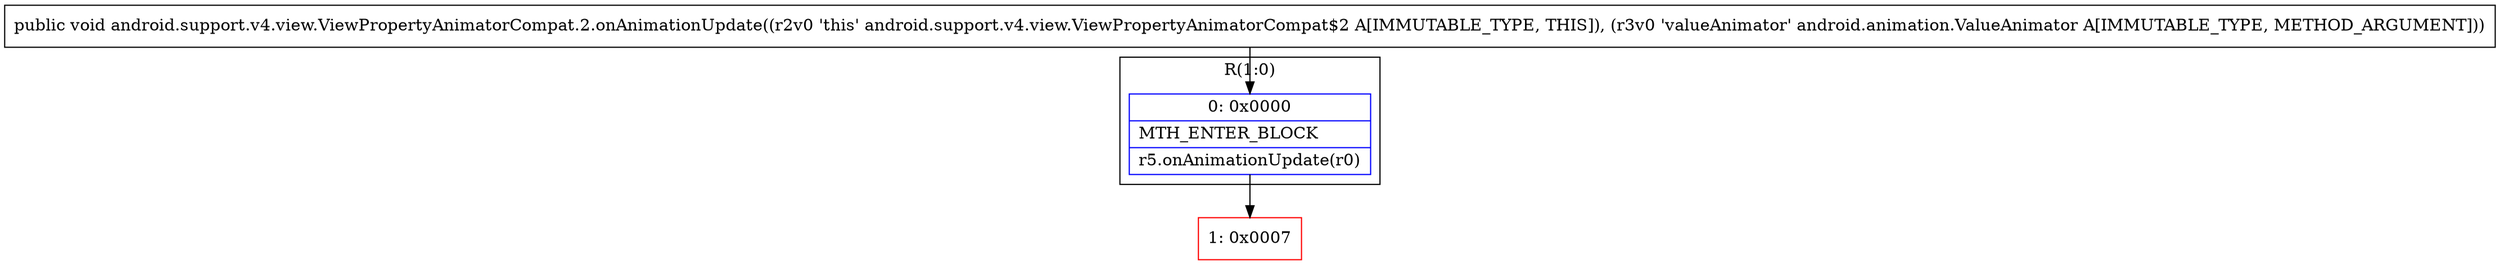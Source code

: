 digraph "CFG forandroid.support.v4.view.ViewPropertyAnimatorCompat.2.onAnimationUpdate(Landroid\/animation\/ValueAnimator;)V" {
subgraph cluster_Region_1064525995 {
label = "R(1:0)";
node [shape=record,color=blue];
Node_0 [shape=record,label="{0\:\ 0x0000|MTH_ENTER_BLOCK\l|r5.onAnimationUpdate(r0)\l}"];
}
Node_1 [shape=record,color=red,label="{1\:\ 0x0007}"];
MethodNode[shape=record,label="{public void android.support.v4.view.ViewPropertyAnimatorCompat.2.onAnimationUpdate((r2v0 'this' android.support.v4.view.ViewPropertyAnimatorCompat$2 A[IMMUTABLE_TYPE, THIS]), (r3v0 'valueAnimator' android.animation.ValueAnimator A[IMMUTABLE_TYPE, METHOD_ARGUMENT])) }"];
MethodNode -> Node_0;
Node_0 -> Node_1;
}

